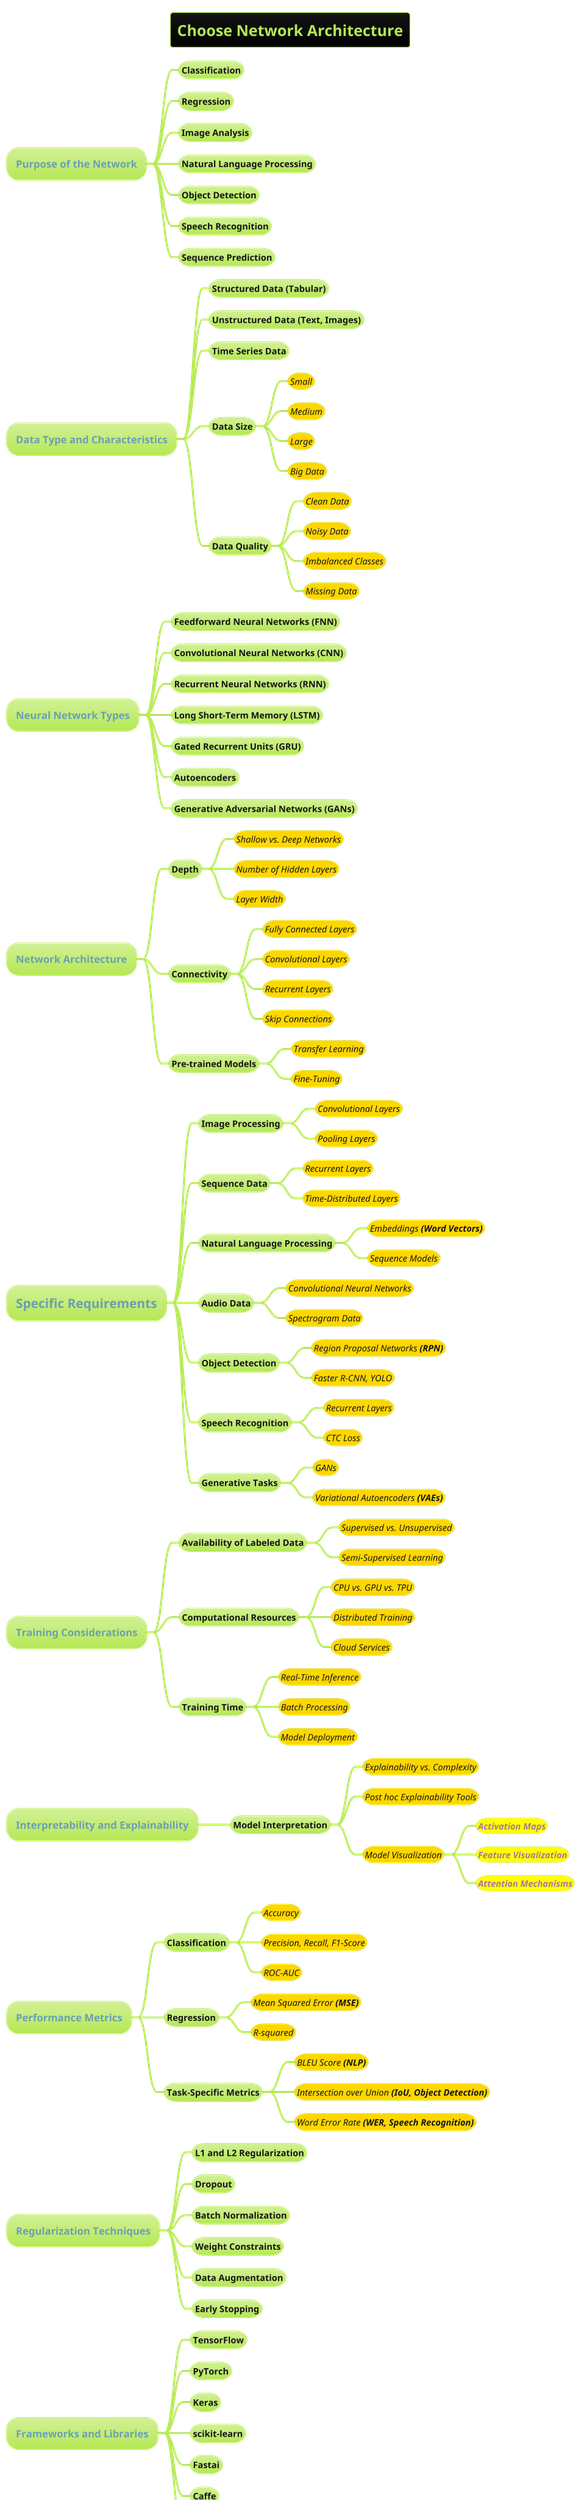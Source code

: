 @startmindmap
title =Choose Network Architecture
!theme hacker

* Purpose of the Network
** Classification
** Regression
** Image Analysis
** Natural Language Processing
** Object Detection
** Speech Recognition
** Sequence Prediction

* Data Type and Characteristics
** Structured Data **(Tabular)**
** Unstructured Data **(Text, Images)**
** Time Series Data
** Data Size
***[#gold] ====<size:14>Small
***[#gold] ====<size:14>Medium
***[#gold] ====<size:14>Large
***[#gold] ====<size:14>Big Data
** Data Quality
***[#gold] ====<size:14>Clean Data
***[#gold] ====<size:14>Noisy Data
***[#gold] ====<size:14>Imbalanced Classes
***[#gold] ====<size:14>Missing Data

* Neural Network Types
** Feedforward Neural Networks **(FNN)**
** Convolutional Neural Networks **(CNN)**
** Recurrent Neural Networks **(RNN)**
** Long Short-Term Memory **(LSTM)**
** Gated Recurrent Units **(GRU)**
** Autoencoders
** Generative Adversarial Networks **(GANs)**

* Network Architecture
** Depth
***[#gold] ====<size:14>Shallow vs. Deep Networks
***[#gold] ====<size:14>Number of Hidden Layers
***[#gold] ====<size:14>Layer Width
** Connectivity
***[#gold] ====<size:14>Fully Connected Layers
***[#gold] ====<size:14>Convolutional Layers
***[#gold] ====<size:14>Recurrent Layers
***[#gold] ====<size:14>Skip Connections
** Pre-trained Models
***[#gold] ====<size:14>Transfer Learning
***[#gold] ====<size:14>Fine-Tuning

* =Specific Requirements
** Image Processing
***[#gold] ====<size:14>Convolutional Layers
***[#gold] ====<size:14>Pooling Layers
** Sequence Data
***[#gold] ====<size:14>Recurrent Layers
***[#gold] ====<size:14>Time-Distributed Layers
** Natural Language Processing
***[#gold] ====<size:14>Embeddings **(Word Vectors)**
***[#gold] ====<size:14>Sequence Models
** Audio Data
***[#gold] ====<size:14>Convolutional Neural Networks
***[#gold] ====<size:14>Spectrogram Data
** Object Detection
***[#gold] ====<size:14>Region Proposal Networks **(RPN)**
***[#gold] ====<size:14>Faster R-CNN, YOLO
** Speech Recognition
***[#gold] ====<size:14>Recurrent Layers
***[#gold] ====<size:14>CTC Loss
** Generative Tasks
***[#gold] ====<size:14>GANs
***[#gold] ====<size:14>Variational Autoencoders **(VAEs)**

* Training Considerations
** Availability of Labeled Data
***[#gold] ====<size:14>Supervised vs. Unsupervised
***[#gold] ====<size:14>Semi-Supervised Learning
** Computational Resources
***[#gold] ====<size:14>CPU vs. GPU vs. TPU
***[#gold] ====<size:14>Distributed Training
***[#gold] ====<size:14>Cloud Services
** Training Time
***[#gold] ====<size:14>Real-Time Inference
***[#gold] ====<size:14>Batch Processing
***[#gold] ====<size:14>Model Deployment

* Interpretability and Explainability
** Model Interpretation
***[#gold] ====<size:14>Explainability vs. Complexity
***[#gold] ====<size:14>Post hoc Explainability Tools
***[#gold] ====<size:14>Model Visualization
****[#yellow] ====<size:14>**Activation Maps**
****[#yellow] ====<size:14>**Feature Visualization**
****[#yellow] ====<size:14>**Attention Mechanisms**

* Performance Metrics
** Classification
***[#gold] ====<size:14>Accuracy
***[#gold] ====<size:14>Precision, Recall, F1-Score
***[#gold] ====<size:14>ROC-AUC
** Regression
***[#gold] ====<size:14>Mean Squared Error **(MSE)**
***[#gold] ====<size:14>R-squared
** Task-Specific Metrics
***[#gold] ====<size:14>BLEU Score **(NLP)**
***[#gold] ====<size:14>Intersection over Union **(IoU, Object Detection)**
***[#gold] ====<size:14>Word Error Rate **(WER, Speech Recognition)**

* Regularization Techniques
** L1 and L2 Regularization
** Dropout
** Batch Normalization
** Weight Constraints
** Data Augmentation
** Early Stopping

* Frameworks and Libraries
** TensorFlow
** PyTorch
** Keras
** scikit-learn
** Fastai
** Caffe
** MXNet

* Community and Support
** Active Development
** Tutorials and Documentation
** Community Forums
** Pre-trained Models
** Open-Source vs. Proprietary

* Ethical Considerations
** Bias and Fairness
** Privacy
** Regulatory Compliance
** Responsible AI

* Scalability and Future-Proofing
** Adaptability to Growing Data
** Integration with Other Technologies
** Compatibility with Future Hardware
** Model Updates and Maintenance

* Cost and Resources
** Software Costs
** Hardware Costs
** Development and Maintenance Effort
** Availability of Expertise

@endmindmap
